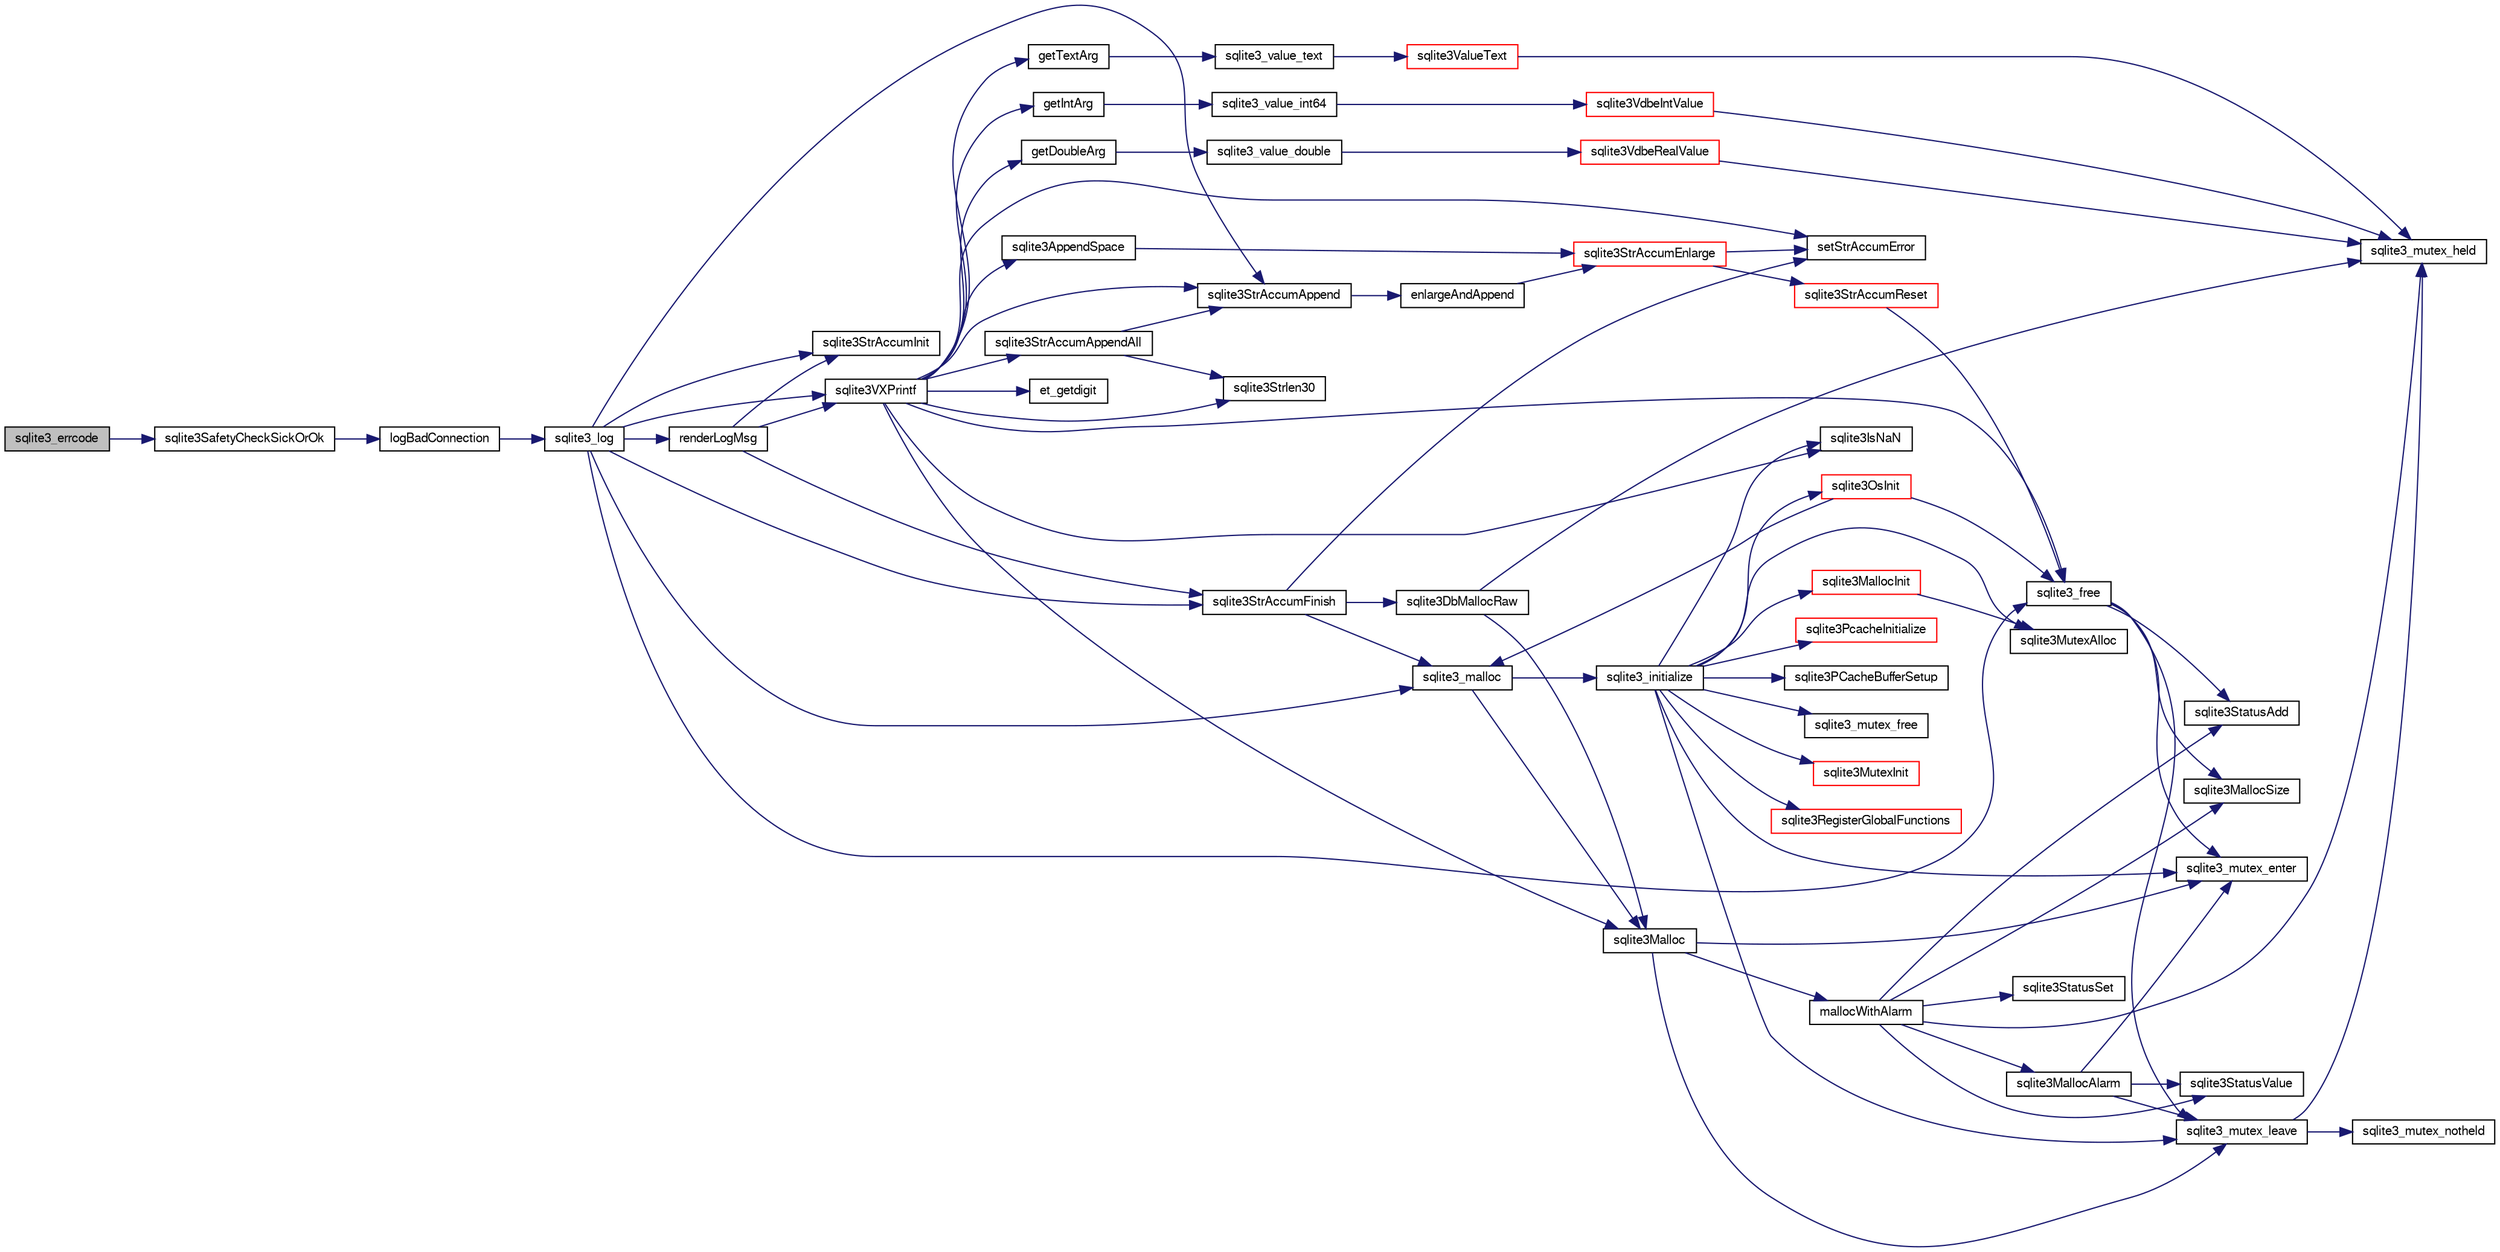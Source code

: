 digraph "sqlite3_errcode"
{
  edge [fontname="FreeSans",fontsize="10",labelfontname="FreeSans",labelfontsize="10"];
  node [fontname="FreeSans",fontsize="10",shape=record];
  rankdir="LR";
  Node330152 [label="sqlite3_errcode",height=0.2,width=0.4,color="black", fillcolor="grey75", style="filled", fontcolor="black"];
  Node330152 -> Node330153 [color="midnightblue",fontsize="10",style="solid",fontname="FreeSans"];
  Node330153 [label="sqlite3SafetyCheckSickOrOk",height=0.2,width=0.4,color="black", fillcolor="white", style="filled",URL="$sqlite3_8c.html#ac1fff729aec147d9825a4930042a626b"];
  Node330153 -> Node330154 [color="midnightblue",fontsize="10",style="solid",fontname="FreeSans"];
  Node330154 [label="logBadConnection",height=0.2,width=0.4,color="black", fillcolor="white", style="filled",URL="$sqlite3_8c.html#a8aa249fac852b22bb1227e2bc2921f11"];
  Node330154 -> Node330155 [color="midnightblue",fontsize="10",style="solid",fontname="FreeSans"];
  Node330155 [label="sqlite3_log",height=0.2,width=0.4,color="black", fillcolor="white", style="filled",URL="$sqlite3_8c.html#a298c9699bf9c143662c6b1fec4b2dc3b"];
  Node330155 -> Node330156 [color="midnightblue",fontsize="10",style="solid",fontname="FreeSans"];
  Node330156 [label="renderLogMsg",height=0.2,width=0.4,color="black", fillcolor="white", style="filled",URL="$sqlite3_8c.html#a7a02b43ce0a27bb52085c7f446d115af"];
  Node330156 -> Node330157 [color="midnightblue",fontsize="10",style="solid",fontname="FreeSans"];
  Node330157 [label="sqlite3StrAccumInit",height=0.2,width=0.4,color="black", fillcolor="white", style="filled",URL="$sqlite3_8c.html#aabf95e113b9d54d519cd15a56215f560"];
  Node330156 -> Node330158 [color="midnightblue",fontsize="10",style="solid",fontname="FreeSans"];
  Node330158 [label="sqlite3VXPrintf",height=0.2,width=0.4,color="black", fillcolor="white", style="filled",URL="$sqlite3_8c.html#a63c25806c9bd4a2b76f9a0eb232c6bde"];
  Node330158 -> Node330159 [color="midnightblue",fontsize="10",style="solid",fontname="FreeSans"];
  Node330159 [label="sqlite3StrAccumAppend",height=0.2,width=0.4,color="black", fillcolor="white", style="filled",URL="$sqlite3_8c.html#a56664fa33def33c5a5245b623441d5e0"];
  Node330159 -> Node330160 [color="midnightblue",fontsize="10",style="solid",fontname="FreeSans"];
  Node330160 [label="enlargeAndAppend",height=0.2,width=0.4,color="black", fillcolor="white", style="filled",URL="$sqlite3_8c.html#a25b21e61dc0883d849890eaa8a18088a"];
  Node330160 -> Node330161 [color="midnightblue",fontsize="10",style="solid",fontname="FreeSans"];
  Node330161 [label="sqlite3StrAccumEnlarge",height=0.2,width=0.4,color="red", fillcolor="white", style="filled",URL="$sqlite3_8c.html#a38976500a97c69d65086eeccca82dd96"];
  Node330161 -> Node330162 [color="midnightblue",fontsize="10",style="solid",fontname="FreeSans"];
  Node330162 [label="setStrAccumError",height=0.2,width=0.4,color="black", fillcolor="white", style="filled",URL="$sqlite3_8c.html#a3dc479a1fc8ba1ab8edfe51f8a0b102c"];
  Node330161 -> Node330163 [color="midnightblue",fontsize="10",style="solid",fontname="FreeSans"];
  Node330163 [label="sqlite3StrAccumReset",height=0.2,width=0.4,color="red", fillcolor="white", style="filled",URL="$sqlite3_8c.html#ad7e70f4ec9d2fa3a63a371e2c7c555d8"];
  Node330163 -> Node330170 [color="midnightblue",fontsize="10",style="solid",fontname="FreeSans"];
  Node330170 [label="sqlite3_free",height=0.2,width=0.4,color="black", fillcolor="white", style="filled",URL="$sqlite3_8c.html#a6552349e36a8a691af5487999ab09519"];
  Node330170 -> Node330171 [color="midnightblue",fontsize="10",style="solid",fontname="FreeSans"];
  Node330171 [label="sqlite3_mutex_enter",height=0.2,width=0.4,color="black", fillcolor="white", style="filled",URL="$sqlite3_8c.html#a1c12cde690bd89f104de5cbad12a6bf5"];
  Node330170 -> Node330172 [color="midnightblue",fontsize="10",style="solid",fontname="FreeSans"];
  Node330172 [label="sqlite3StatusAdd",height=0.2,width=0.4,color="black", fillcolor="white", style="filled",URL="$sqlite3_8c.html#afa029f93586aeab4cc85360905dae9cd"];
  Node330170 -> Node330168 [color="midnightblue",fontsize="10",style="solid",fontname="FreeSans"];
  Node330168 [label="sqlite3MallocSize",height=0.2,width=0.4,color="black", fillcolor="white", style="filled",URL="$sqlite3_8c.html#acf5d2a5f35270bafb050bd2def576955"];
  Node330170 -> Node330173 [color="midnightblue",fontsize="10",style="solid",fontname="FreeSans"];
  Node330173 [label="sqlite3_mutex_leave",height=0.2,width=0.4,color="black", fillcolor="white", style="filled",URL="$sqlite3_8c.html#a5838d235601dbd3c1fa993555c6bcc93"];
  Node330173 -> Node330165 [color="midnightblue",fontsize="10",style="solid",fontname="FreeSans"];
  Node330165 [label="sqlite3_mutex_held",height=0.2,width=0.4,color="black", fillcolor="white", style="filled",URL="$sqlite3_8c.html#acf77da68932b6bc163c5e68547ecc3e7"];
  Node330173 -> Node330174 [color="midnightblue",fontsize="10",style="solid",fontname="FreeSans"];
  Node330174 [label="sqlite3_mutex_notheld",height=0.2,width=0.4,color="black", fillcolor="white", style="filled",URL="$sqlite3_8c.html#a83967c837c1c000d3b5adcfaa688f5dc"];
  Node330158 -> Node330431 [color="midnightblue",fontsize="10",style="solid",fontname="FreeSans"];
  Node330431 [label="getIntArg",height=0.2,width=0.4,color="black", fillcolor="white", style="filled",URL="$sqlite3_8c.html#abff258963dbd9205fb299851a64c67be"];
  Node330431 -> Node330315 [color="midnightblue",fontsize="10",style="solid",fontname="FreeSans"];
  Node330315 [label="sqlite3_value_int64",height=0.2,width=0.4,color="black", fillcolor="white", style="filled",URL="$sqlite3_8c.html#ab38d8627f4750672e72712df0b709e0d"];
  Node330315 -> Node330303 [color="midnightblue",fontsize="10",style="solid",fontname="FreeSans"];
  Node330303 [label="sqlite3VdbeIntValue",height=0.2,width=0.4,color="red", fillcolor="white", style="filled",URL="$sqlite3_8c.html#a3dc28e3bfdbecf81633c3697a3aacd45"];
  Node330303 -> Node330165 [color="midnightblue",fontsize="10",style="solid",fontname="FreeSans"];
  Node330158 -> Node330177 [color="midnightblue",fontsize="10",style="solid",fontname="FreeSans"];
  Node330177 [label="sqlite3Malloc",height=0.2,width=0.4,color="black", fillcolor="white", style="filled",URL="$sqlite3_8c.html#a361a2eaa846b1885f123abe46f5d8b2b"];
  Node330177 -> Node330171 [color="midnightblue",fontsize="10",style="solid",fontname="FreeSans"];
  Node330177 -> Node330178 [color="midnightblue",fontsize="10",style="solid",fontname="FreeSans"];
  Node330178 [label="mallocWithAlarm",height=0.2,width=0.4,color="black", fillcolor="white", style="filled",URL="$sqlite3_8c.html#ab070d5cf8e48ec8a6a43cf025d48598b"];
  Node330178 -> Node330165 [color="midnightblue",fontsize="10",style="solid",fontname="FreeSans"];
  Node330178 -> Node330179 [color="midnightblue",fontsize="10",style="solid",fontname="FreeSans"];
  Node330179 [label="sqlite3StatusSet",height=0.2,width=0.4,color="black", fillcolor="white", style="filled",URL="$sqlite3_8c.html#afec7586c01fcb5ea17dc9d7725a589d9"];
  Node330178 -> Node330180 [color="midnightblue",fontsize="10",style="solid",fontname="FreeSans"];
  Node330180 [label="sqlite3StatusValue",height=0.2,width=0.4,color="black", fillcolor="white", style="filled",URL="$sqlite3_8c.html#a30b8ac296c6e200c1fa57708d52c6ef6"];
  Node330178 -> Node330181 [color="midnightblue",fontsize="10",style="solid",fontname="FreeSans"];
  Node330181 [label="sqlite3MallocAlarm",height=0.2,width=0.4,color="black", fillcolor="white", style="filled",URL="$sqlite3_8c.html#ada66988e8471d1198f3219c062377508"];
  Node330181 -> Node330180 [color="midnightblue",fontsize="10",style="solid",fontname="FreeSans"];
  Node330181 -> Node330173 [color="midnightblue",fontsize="10",style="solid",fontname="FreeSans"];
  Node330181 -> Node330171 [color="midnightblue",fontsize="10",style="solid",fontname="FreeSans"];
  Node330178 -> Node330168 [color="midnightblue",fontsize="10",style="solid",fontname="FreeSans"];
  Node330178 -> Node330172 [color="midnightblue",fontsize="10",style="solid",fontname="FreeSans"];
  Node330177 -> Node330173 [color="midnightblue",fontsize="10",style="solid",fontname="FreeSans"];
  Node330158 -> Node330162 [color="midnightblue",fontsize="10",style="solid",fontname="FreeSans"];
  Node330158 -> Node330432 [color="midnightblue",fontsize="10",style="solid",fontname="FreeSans"];
  Node330432 [label="getDoubleArg",height=0.2,width=0.4,color="black", fillcolor="white", style="filled",URL="$sqlite3_8c.html#a1cf25120072c85bd261983b24c12c3d9"];
  Node330432 -> Node330319 [color="midnightblue",fontsize="10",style="solid",fontname="FreeSans"];
  Node330319 [label="sqlite3_value_double",height=0.2,width=0.4,color="black", fillcolor="white", style="filled",URL="$sqlite3_8c.html#a3e50c1a2dd484a8b6911c9d163816b88"];
  Node330319 -> Node330320 [color="midnightblue",fontsize="10",style="solid",fontname="FreeSans"];
  Node330320 [label="sqlite3VdbeRealValue",height=0.2,width=0.4,color="red", fillcolor="white", style="filled",URL="$sqlite3_8c.html#a5bf943a4f9a5516911b3bc610e3d64e0"];
  Node330320 -> Node330165 [color="midnightblue",fontsize="10",style="solid",fontname="FreeSans"];
  Node330158 -> Node330324 [color="midnightblue",fontsize="10",style="solid",fontname="FreeSans"];
  Node330324 [label="sqlite3IsNaN",height=0.2,width=0.4,color="black", fillcolor="white", style="filled",URL="$sqlite3_8c.html#aed4d78203877c3486765ccbc7feebb50"];
  Node330158 -> Node330240 [color="midnightblue",fontsize="10",style="solid",fontname="FreeSans"];
  Node330240 [label="sqlite3Strlen30",height=0.2,width=0.4,color="black", fillcolor="white", style="filled",URL="$sqlite3_8c.html#a3dcd80ba41f1a308193dee74857b62a7"];
  Node330158 -> Node330433 [color="midnightblue",fontsize="10",style="solid",fontname="FreeSans"];
  Node330433 [label="et_getdigit",height=0.2,width=0.4,color="black", fillcolor="white", style="filled",URL="$sqlite3_8c.html#a40c5a308749ad07cc2397a53e081bff0"];
  Node330158 -> Node330434 [color="midnightblue",fontsize="10",style="solid",fontname="FreeSans"];
  Node330434 [label="getTextArg",height=0.2,width=0.4,color="black", fillcolor="white", style="filled",URL="$sqlite3_8c.html#afbb41850423ef20071cefaab0431e04d"];
  Node330434 -> Node330246 [color="midnightblue",fontsize="10",style="solid",fontname="FreeSans"];
  Node330246 [label="sqlite3_value_text",height=0.2,width=0.4,color="black", fillcolor="white", style="filled",URL="$sqlite3_8c.html#aef2ace3239e6dd59c74110faa70f8171"];
  Node330246 -> Node330247 [color="midnightblue",fontsize="10",style="solid",fontname="FreeSans"];
  Node330247 [label="sqlite3ValueText",height=0.2,width=0.4,color="red", fillcolor="white", style="filled",URL="$sqlite3_8c.html#ad567a94e52d1adf81f4857fdba00a59b"];
  Node330247 -> Node330165 [color="midnightblue",fontsize="10",style="solid",fontname="FreeSans"];
  Node330158 -> Node330435 [color="midnightblue",fontsize="10",style="solid",fontname="FreeSans"];
  Node330435 [label="sqlite3StrAccumAppendAll",height=0.2,width=0.4,color="black", fillcolor="white", style="filled",URL="$sqlite3_8c.html#acaf8f3e4f99a3c3a4a77e9c987547289"];
  Node330435 -> Node330159 [color="midnightblue",fontsize="10",style="solid",fontname="FreeSans"];
  Node330435 -> Node330240 [color="midnightblue",fontsize="10",style="solid",fontname="FreeSans"];
  Node330158 -> Node330436 [color="midnightblue",fontsize="10",style="solid",fontname="FreeSans"];
  Node330436 [label="sqlite3AppendSpace",height=0.2,width=0.4,color="black", fillcolor="white", style="filled",URL="$sqlite3_8c.html#aefd38a5afc0020d4a93855c3ee7c63a8"];
  Node330436 -> Node330161 [color="midnightblue",fontsize="10",style="solid",fontname="FreeSans"];
  Node330158 -> Node330170 [color="midnightblue",fontsize="10",style="solid",fontname="FreeSans"];
  Node330156 -> Node330267 [color="midnightblue",fontsize="10",style="solid",fontname="FreeSans"];
  Node330267 [label="sqlite3StrAccumFinish",height=0.2,width=0.4,color="black", fillcolor="white", style="filled",URL="$sqlite3_8c.html#adb7f26b10ac1b847db6f000ef4c2e2ba"];
  Node330267 -> Node330176 [color="midnightblue",fontsize="10",style="solid",fontname="FreeSans"];
  Node330176 [label="sqlite3DbMallocRaw",height=0.2,width=0.4,color="black", fillcolor="white", style="filled",URL="$sqlite3_8c.html#abbe8be0cf7175e11ddc3e2218fad924e"];
  Node330176 -> Node330165 [color="midnightblue",fontsize="10",style="solid",fontname="FreeSans"];
  Node330176 -> Node330177 [color="midnightblue",fontsize="10",style="solid",fontname="FreeSans"];
  Node330267 -> Node330242 [color="midnightblue",fontsize="10",style="solid",fontname="FreeSans"];
  Node330242 [label="sqlite3_malloc",height=0.2,width=0.4,color="black", fillcolor="white", style="filled",URL="$sqlite3_8c.html#ac79dba55fc32b6a840cf5a9769bce7cd"];
  Node330242 -> Node330183 [color="midnightblue",fontsize="10",style="solid",fontname="FreeSans"];
  Node330183 [label="sqlite3_initialize",height=0.2,width=0.4,color="black", fillcolor="white", style="filled",URL="$sqlite3_8c.html#ab0c0ee2d5d4cf8b28e9572296a8861df"];
  Node330183 -> Node330184 [color="midnightblue",fontsize="10",style="solid",fontname="FreeSans"];
  Node330184 [label="sqlite3MutexInit",height=0.2,width=0.4,color="red", fillcolor="white", style="filled",URL="$sqlite3_8c.html#a7906afcdd1cdb3d0007eb932398a1158"];
  Node330183 -> Node330202 [color="midnightblue",fontsize="10",style="solid",fontname="FreeSans"];
  Node330202 [label="sqlite3MutexAlloc",height=0.2,width=0.4,color="black", fillcolor="white", style="filled",URL="$sqlite3_8c.html#a0e3f432ee581f6876b590e7ad7e84e19"];
  Node330183 -> Node330171 [color="midnightblue",fontsize="10",style="solid",fontname="FreeSans"];
  Node330183 -> Node330203 [color="midnightblue",fontsize="10",style="solid",fontname="FreeSans"];
  Node330203 [label="sqlite3MallocInit",height=0.2,width=0.4,color="red", fillcolor="white", style="filled",URL="$sqlite3_8c.html#a9e06f9e7cad0d83ce80ab493c9533552"];
  Node330203 -> Node330202 [color="midnightblue",fontsize="10",style="solid",fontname="FreeSans"];
  Node330183 -> Node330173 [color="midnightblue",fontsize="10",style="solid",fontname="FreeSans"];
  Node330183 -> Node330243 [color="midnightblue",fontsize="10",style="solid",fontname="FreeSans"];
  Node330243 [label="sqlite3RegisterGlobalFunctions",height=0.2,width=0.4,color="red", fillcolor="white", style="filled",URL="$sqlite3_8c.html#a9f75bd111010f29e1b8d74344473c4ec"];
  Node330183 -> Node330424 [color="midnightblue",fontsize="10",style="solid",fontname="FreeSans"];
  Node330424 [label="sqlite3PcacheInitialize",height=0.2,width=0.4,color="red", fillcolor="white", style="filled",URL="$sqlite3_8c.html#a2902c61ddc88bea002c4d69fe4052b1f"];
  Node330183 -> Node330425 [color="midnightblue",fontsize="10",style="solid",fontname="FreeSans"];
  Node330425 [label="sqlite3OsInit",height=0.2,width=0.4,color="red", fillcolor="white", style="filled",URL="$sqlite3_8c.html#afeaa886fe1ca086a30fd278b1d069762"];
  Node330425 -> Node330242 [color="midnightblue",fontsize="10",style="solid",fontname="FreeSans"];
  Node330425 -> Node330170 [color="midnightblue",fontsize="10",style="solid",fontname="FreeSans"];
  Node330183 -> Node330429 [color="midnightblue",fontsize="10",style="solid",fontname="FreeSans"];
  Node330429 [label="sqlite3PCacheBufferSetup",height=0.2,width=0.4,color="black", fillcolor="white", style="filled",URL="$sqlite3_8c.html#ad18a1eebefdfbc4254f473f7b0101937"];
  Node330183 -> Node330430 [color="midnightblue",fontsize="10",style="solid",fontname="FreeSans"];
  Node330430 [label="sqlite3_mutex_free",height=0.2,width=0.4,color="black", fillcolor="white", style="filled",URL="$sqlite3_8c.html#a2db2e72e08f6873afa9c61b0ec726fec"];
  Node330183 -> Node330324 [color="midnightblue",fontsize="10",style="solid",fontname="FreeSans"];
  Node330242 -> Node330177 [color="midnightblue",fontsize="10",style="solid",fontname="FreeSans"];
  Node330267 -> Node330162 [color="midnightblue",fontsize="10",style="solid",fontname="FreeSans"];
  Node330155 -> Node330157 [color="midnightblue",fontsize="10",style="solid",fontname="FreeSans"];
  Node330155 -> Node330158 [color="midnightblue",fontsize="10",style="solid",fontname="FreeSans"];
  Node330155 -> Node330267 [color="midnightblue",fontsize="10",style="solid",fontname="FreeSans"];
  Node330155 -> Node330242 [color="midnightblue",fontsize="10",style="solid",fontname="FreeSans"];
  Node330155 -> Node330170 [color="midnightblue",fontsize="10",style="solid",fontname="FreeSans"];
  Node330155 -> Node330159 [color="midnightblue",fontsize="10",style="solid",fontname="FreeSans"];
}
